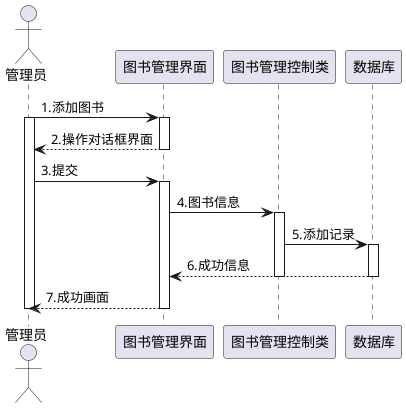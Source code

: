 @startuml
actor 管理员
管理员->图书管理界面:1.添加图书
activate 管理员
activate 图书管理界面
图书管理界面-->管理员:2.操作对话框界面
deactivate 图书管理界面
管理员->图书管理界面:3.提交
activate 图书管理界面
图书管理界面->图书管理控制类:4.图书信息
activate 图书管理控制类
图书管理控制类->数据库:5.添加记录
activate 数据库
数据库-->图书管理界面:6.成功信息
deactivate 数据库
deactivate 图书管理控制类
图书管理界面-->管理员:7.成功画面
deactivate 图书管理界面
deactivate 管理员
@enduml